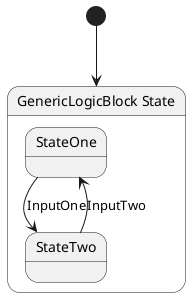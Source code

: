 @startuml GenericLogicBlock
state "GenericLogicBlock State" as Chickensoft_LogicBlocks_DiagramGenerator_Tests_TestCases_MyGenericType_GenericLogicBlock_State {
  state "StateOne" as Chickensoft_LogicBlocks_DiagramGenerator_Tests_TestCases_MyGenericType_GenericLogicBlock_StateOne
  state "StateTwo" as Chickensoft_LogicBlocks_DiagramGenerator_Tests_TestCases_MyGenericType_GenericLogicBlock_StateTwo
}

Chickensoft_LogicBlocks_DiagramGenerator_Tests_TestCases_MyGenericType_GenericLogicBlock_StateOne --> Chickensoft_LogicBlocks_DiagramGenerator_Tests_TestCases_MyGenericType_GenericLogicBlock_StateTwo : InputOne
Chickensoft_LogicBlocks_DiagramGenerator_Tests_TestCases_MyGenericType_GenericLogicBlock_StateTwo --> Chickensoft_LogicBlocks_DiagramGenerator_Tests_TestCases_MyGenericType_GenericLogicBlock_StateOne : InputTwo
[*] --> Chickensoft_LogicBlocks_DiagramGenerator_Tests_TestCases_MyGenericType_GenericLogicBlock_State
@enduml